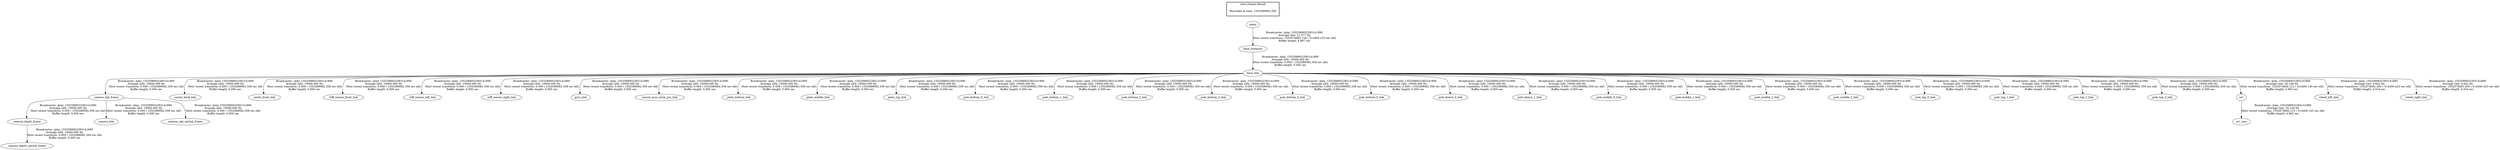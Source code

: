 digraph G {
"base_footprint" -> "base_link"[label="Broadcaster: /play_1552588932383141890\nAverage rate: 10000.000 Hz\nMost recent transform: 0.000 ( 1552589082.358 sec old)\nBuffer length: 0.000 sec\n"];
"odom" -> "base_footprint"[label="Broadcaster: /play_1552588932383141890\nAverage rate: 21.077 Hz\nMost recent transform: 1552074682.134 ( 514400.223 sec old)\nBuffer length: 4.887 sec\n"];
"camera_rgb_frame" -> "camera_depth_frame"[label="Broadcaster: /play_1552588932383141890\nAverage rate: 10000.000 Hz\nMost recent transform: 0.000 ( 1552589082.358 sec old)\nBuffer length: 0.000 sec\n"];
"base_link" -> "camera_rgb_frame"[label="Broadcaster: /play_1552588932383141890\nAverage rate: 10000.000 Hz\nMost recent transform: 0.000 ( 1552589082.358 sec old)\nBuffer length: 0.000 sec\n"];
"camera_depth_frame" -> "camera_depth_optical_frame"[label="Broadcaster: /play_1552588932383141890\nAverage rate: 10000.000 Hz\nMost recent transform: 0.000 ( 1552589082.358 sec old)\nBuffer length: 0.000 sec\n"];
"camera_rgb_frame" -> "camera_link"[label="Broadcaster: /play_1552588932383141890\nAverage rate: 10000.000 Hz\nMost recent transform: 0.000 ( 1552589082.358 sec old)\nBuffer length: 0.000 sec\n"];
"camera_rgb_frame" -> "camera_rgb_optical_frame"[label="Broadcaster: /play_1552588932383141890\nAverage rate: 10000.000 Hz\nMost recent transform: 0.000 ( 1552589082.358 sec old)\nBuffer length: 0.000 sec\n"];
"base_link" -> "caster_back_link"[label="Broadcaster: /play_1552588932383141890\nAverage rate: 10000.000 Hz\nMost recent transform: 0.000 ( 1552589082.358 sec old)\nBuffer length: 0.000 sec\n"];
"base_link" -> "caster_front_link"[label="Broadcaster: /play_1552588932383141890\nAverage rate: 10000.000 Hz\nMost recent transform: 0.000 ( 1552589082.358 sec old)\nBuffer length: 0.000 sec\n"];
"base_link" -> "cliff_sensor_front_link"[label="Broadcaster: /play_1552588932383141890\nAverage rate: 10000.000 Hz\nMost recent transform: 0.000 ( 1552589082.358 sec old)\nBuffer length: 0.000 sec\n"];
"base_link" -> "cliff_sensor_left_link"[label="Broadcaster: /play_1552588932383141890\nAverage rate: 10000.000 Hz\nMost recent transform: 0.000 ( 1552589082.358 sec old)\nBuffer length: 0.000 sec\n"];
"base_link" -> "cliff_sensor_right_link"[label="Broadcaster: /play_1552588932383141890\nAverage rate: 10000.000 Hz\nMost recent transform: 0.000 ( 1552589082.358 sec old)\nBuffer length: 0.000 sec\n"];
"base_link" -> "gyro_link"[label="Broadcaster: /play_1552588932383141890\nAverage rate: 10000.000 Hz\nMost recent transform: 0.000 ( 1552589082.358 sec old)\nBuffer length: 0.000 sec\n"];
"base_link" -> "mount_asus_xtion_pro_link"[label="Broadcaster: /play_1552588932383141890\nAverage rate: 10000.000 Hz\nMost recent transform: 0.000 ( 1552589082.358 sec old)\nBuffer length: 0.000 sec\n"];
"base_link" -> "plate_bottom_link"[label="Broadcaster: /play_1552588932383141890\nAverage rate: 10000.000 Hz\nMost recent transform: 0.000 ( 1552589082.358 sec old)\nBuffer length: 0.000 sec\n"];
"base_link" -> "plate_middle_link"[label="Broadcaster: /play_1552588932383141890\nAverage rate: 10000.000 Hz\nMost recent transform: 0.000 ( 1552589082.358 sec old)\nBuffer length: 0.000 sec\n"];
"base_link" -> "plate_top_link"[label="Broadcaster: /play_1552588932383141890\nAverage rate: 10000.000 Hz\nMost recent transform: 0.000 ( 1552589082.358 sec old)\nBuffer length: 0.000 sec\n"];
"base_link" -> "pole_bottom_0_link"[label="Broadcaster: /play_1552588932383141890\nAverage rate: 10000.000 Hz\nMost recent transform: 0.000 ( 1552589082.358 sec old)\nBuffer length: 0.000 sec\n"];
"base_link" -> "pole_bottom_1_link"[label="Broadcaster: /play_1552588932383141890\nAverage rate: 10000.000 Hz\nMost recent transform: 0.000 ( 1552589082.358 sec old)\nBuffer length: 0.000 sec\n"];
"base_link" -> "pole_bottom_2_link"[label="Broadcaster: /play_1552588932383141890\nAverage rate: 10000.000 Hz\nMost recent transform: 0.000 ( 1552589082.358 sec old)\nBuffer length: 0.000 sec\n"];
"base_link" -> "pole_bottom_3_link"[label="Broadcaster: /play_1552588932383141890\nAverage rate: 10000.000 Hz\nMost recent transform: 0.000 ( 1552589082.358 sec old)\nBuffer length: 0.000 sec\n"];
"base_link" -> "pole_bottom_4_link"[label="Broadcaster: /play_1552588932383141890\nAverage rate: 10000.000 Hz\nMost recent transform: 0.000 ( 1552589082.358 sec old)\nBuffer length: 0.000 sec\n"];
"base_link" -> "pole_bottom_5_link"[label="Broadcaster: /play_1552588932383141890\nAverage rate: 10000.000 Hz\nMost recent transform: 0.000 ( 1552589082.358 sec old)\nBuffer length: 0.000 sec\n"];
"base_link" -> "pole_kinect_0_link"[label="Broadcaster: /play_1552588932383141890\nAverage rate: 10000.000 Hz\nMost recent transform: 0.000 ( 1552589082.358 sec old)\nBuffer length: 0.000 sec\n"];
"base_link" -> "pole_kinect_1_link"[label="Broadcaster: /play_1552588932383141890\nAverage rate: 10000.000 Hz\nMost recent transform: 0.000 ( 1552589082.358 sec old)\nBuffer length: 0.000 sec\n"];
"base_link" -> "pole_middle_0_link"[label="Broadcaster: /play_1552588932383141890\nAverage rate: 10000.000 Hz\nMost recent transform: 0.000 ( 1552589082.358 sec old)\nBuffer length: 0.000 sec\n"];
"base_link" -> "pole_middle_1_link"[label="Broadcaster: /play_1552588932383141890\nAverage rate: 10000.000 Hz\nMost recent transform: 0.000 ( 1552589082.358 sec old)\nBuffer length: 0.000 sec\n"];
"base_link" -> "pole_middle_2_link"[label="Broadcaster: /play_1552588932383141890\nAverage rate: 10000.000 Hz\nMost recent transform: 0.000 ( 1552589082.358 sec old)\nBuffer length: 0.000 sec\n"];
"base_link" -> "pole_middle_3_link"[label="Broadcaster: /play_1552588932383141890\nAverage rate: 10000.000 Hz\nMost recent transform: 0.000 ( 1552589082.358 sec old)\nBuffer length: 0.000 sec\n"];
"base_link" -> "pole_top_0_link"[label="Broadcaster: /play_1552588932383141890\nAverage rate: 10000.000 Hz\nMost recent transform: 0.000 ( 1552589082.358 sec old)\nBuffer length: 0.000 sec\n"];
"base_link" -> "pole_top_1_link"[label="Broadcaster: /play_1552588932383141890\nAverage rate: 10000.000 Hz\nMost recent transform: 0.000 ( 1552589082.358 sec old)\nBuffer length: 0.000 sec\n"];
"base_link" -> "pole_top_2_link"[label="Broadcaster: /play_1552588932383141890\nAverage rate: 10000.000 Hz\nMost recent transform: 0.000 ( 1552589082.358 sec old)\nBuffer length: 0.000 sec\n"];
"base_link" -> "pole_top_3_link"[label="Broadcaster: /play_1552588932383141890\nAverage rate: 10000.000 Hz\nMost recent transform: 0.000 ( 1552589082.358 sec old)\nBuffer length: 0.000 sec\n"];
"base_link" -> "os1"[label="Broadcaster: /play_1552588932383141890\nAverage rate: 20.148 Hz\nMost recent transform: 1552074682.212 ( 514400.145 sec old)\nBuffer length: 4.963 sec\n"];
"os1" -> "os1_imu"[label="Broadcaster: /play_1552588932383141890\nAverage rate: 20.149 Hz\nMost recent transform: 1552074682.215 ( 514400.143 sec old)\nBuffer length: 4.963 sec\n"];
"base_link" -> "wheel_left_link"[label="Broadcaster: /play_1552588932383141890\nAverage rate: 4.642 Hz\nMost recent transform: 1552074681.935 ( 514400.423 sec old)\nBuffer length: 4.524 sec\n"];
"base_link" -> "wheel_right_link"[label="Broadcaster: /play_1552588932383141890\nAverage rate: 4.642 Hz\nMost recent transform: 1552074681.935 ( 514400.423 sec old)\nBuffer length: 4.524 sec\n"];
edge [style=invis];
 subgraph cluster_legend { style=bold; color=black; label ="view_frames Result";
"Recorded at time: 1552589082.358"[ shape=plaintext ] ;
 }->"odom";
}